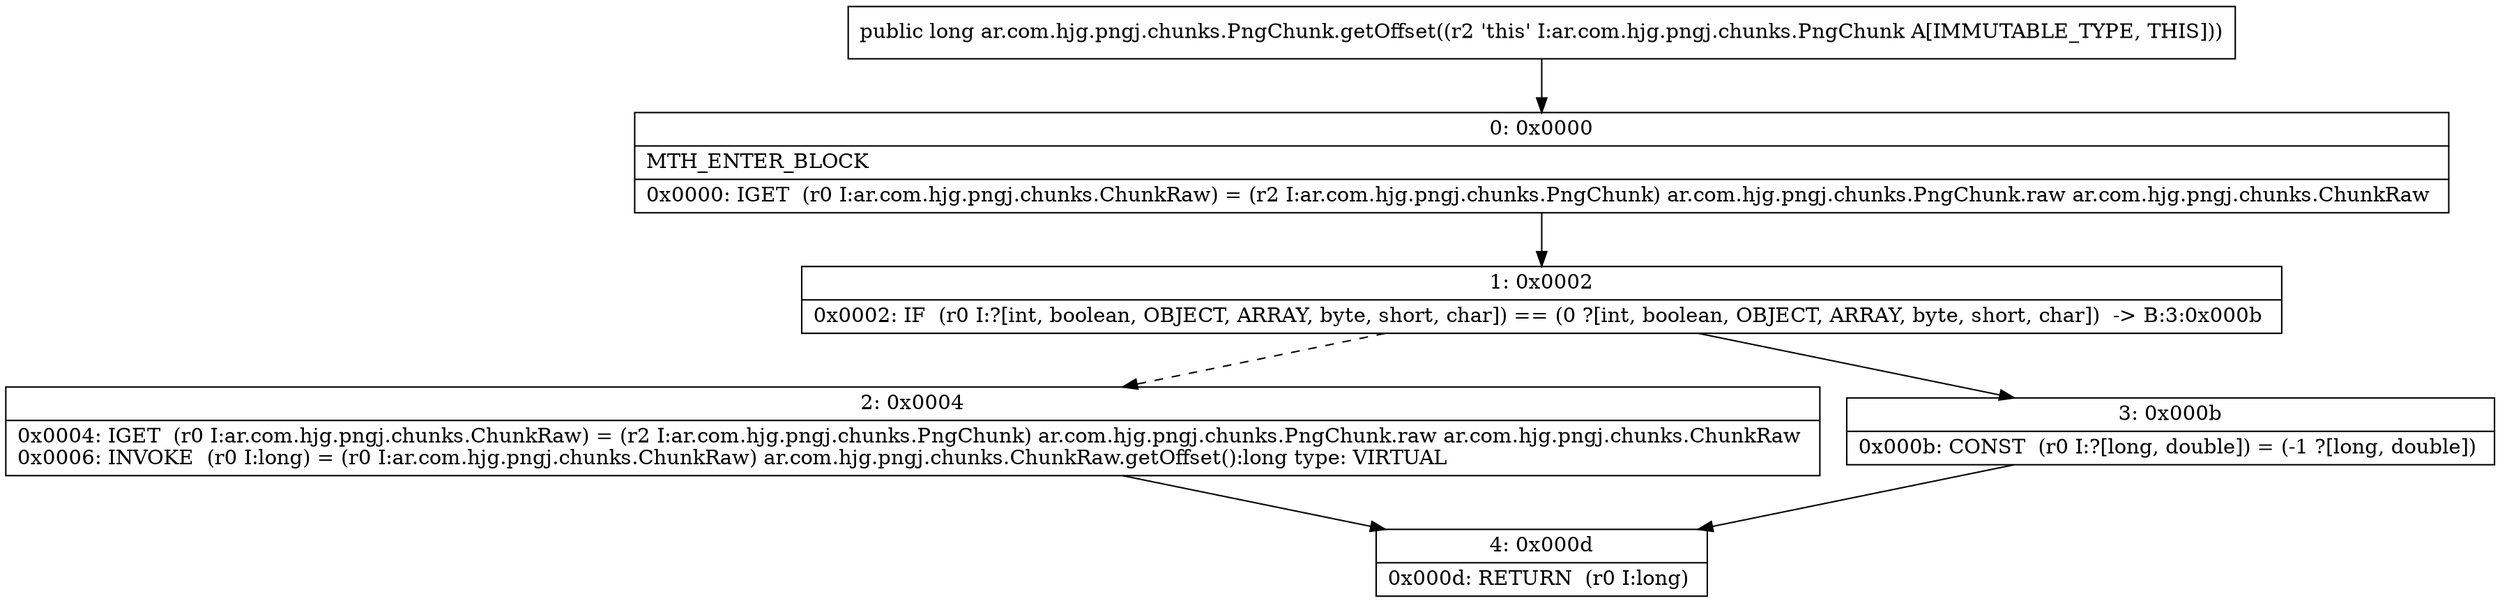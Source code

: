 digraph "CFG forar.com.hjg.pngj.chunks.PngChunk.getOffset()J" {
Node_0 [shape=record,label="{0\:\ 0x0000|MTH_ENTER_BLOCK\l|0x0000: IGET  (r0 I:ar.com.hjg.pngj.chunks.ChunkRaw) = (r2 I:ar.com.hjg.pngj.chunks.PngChunk) ar.com.hjg.pngj.chunks.PngChunk.raw ar.com.hjg.pngj.chunks.ChunkRaw \l}"];
Node_1 [shape=record,label="{1\:\ 0x0002|0x0002: IF  (r0 I:?[int, boolean, OBJECT, ARRAY, byte, short, char]) == (0 ?[int, boolean, OBJECT, ARRAY, byte, short, char])  \-\> B:3:0x000b \l}"];
Node_2 [shape=record,label="{2\:\ 0x0004|0x0004: IGET  (r0 I:ar.com.hjg.pngj.chunks.ChunkRaw) = (r2 I:ar.com.hjg.pngj.chunks.PngChunk) ar.com.hjg.pngj.chunks.PngChunk.raw ar.com.hjg.pngj.chunks.ChunkRaw \l0x0006: INVOKE  (r0 I:long) = (r0 I:ar.com.hjg.pngj.chunks.ChunkRaw) ar.com.hjg.pngj.chunks.ChunkRaw.getOffset():long type: VIRTUAL \l}"];
Node_3 [shape=record,label="{3\:\ 0x000b|0x000b: CONST  (r0 I:?[long, double]) = (\-1 ?[long, double]) \l}"];
Node_4 [shape=record,label="{4\:\ 0x000d|0x000d: RETURN  (r0 I:long) \l}"];
MethodNode[shape=record,label="{public long ar.com.hjg.pngj.chunks.PngChunk.getOffset((r2 'this' I:ar.com.hjg.pngj.chunks.PngChunk A[IMMUTABLE_TYPE, THIS])) }"];
MethodNode -> Node_0;
Node_0 -> Node_1;
Node_1 -> Node_2[style=dashed];
Node_1 -> Node_3;
Node_2 -> Node_4;
Node_3 -> Node_4;
}

